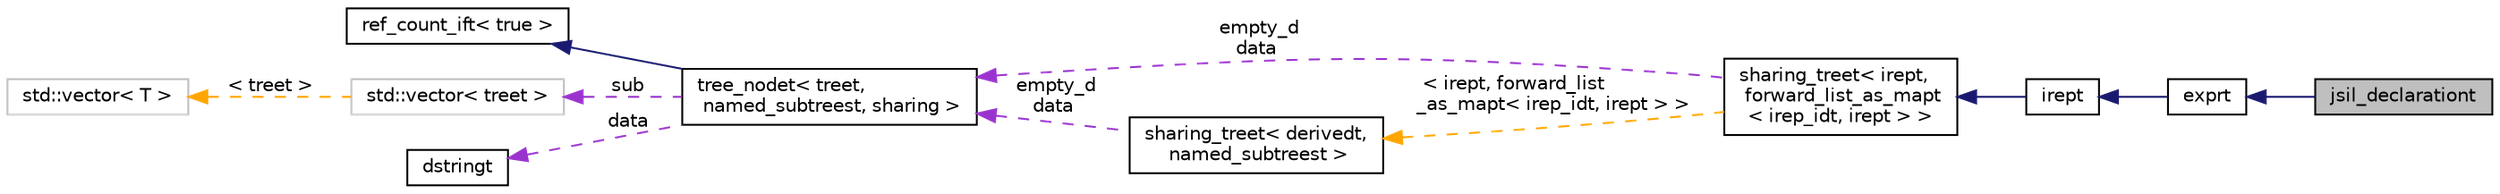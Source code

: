 digraph "jsil_declarationt"
{
 // LATEX_PDF_SIZE
  bgcolor="transparent";
  edge [fontname="Helvetica",fontsize="10",labelfontname="Helvetica",labelfontsize="10"];
  node [fontname="Helvetica",fontsize="10",shape=record];
  rankdir="LR";
  Node1 [label="jsil_declarationt",height=0.2,width=0.4,color="black", fillcolor="grey75", style="filled", fontcolor="black",tooltip=" "];
  Node2 -> Node1 [dir="back",color="midnightblue",fontsize="10",style="solid",fontname="Helvetica"];
  Node2 [label="exprt",height=0.2,width=0.4,color="black",URL="$classexprt.html",tooltip="Base class for all expressions."];
  Node3 -> Node2 [dir="back",color="midnightblue",fontsize="10",style="solid",fontname="Helvetica"];
  Node3 [label="irept",height=0.2,width=0.4,color="black",URL="$classirept.html",tooltip="There are a large number of kinds of tree structured or tree-like data in CPROVER."];
  Node4 -> Node3 [dir="back",color="midnightblue",fontsize="10",style="solid",fontname="Helvetica"];
  Node4 [label="sharing_treet\< irept,\l forward_list_as_mapt\l\< irep_idt, irept \> \>",height=0.2,width=0.4,color="black",URL="$classsharing__treet.html",tooltip=" "];
  Node5 -> Node4 [dir="back",color="darkorchid3",fontsize="10",style="dashed",label=" empty_d\ndata" ,fontname="Helvetica"];
  Node5 [label="tree_nodet\< treet,\l named_subtreest, sharing \>",height=0.2,width=0.4,color="black",URL="$classtree__nodet.html",tooltip="A node with data in a tree, it contains:"];
  Node6 -> Node5 [dir="back",color="midnightblue",fontsize="10",style="solid",fontname="Helvetica"];
  Node6 [label="ref_count_ift\< true \>",height=0.2,width=0.4,color="black",URL="$structref__count__ift_3_01true_01_4.html",tooltip=" "];
  Node7 -> Node5 [dir="back",color="darkorchid3",fontsize="10",style="dashed",label=" sub" ,fontname="Helvetica"];
  Node7 [label="std::vector\< treet \>",height=0.2,width=0.4,color="grey75",tooltip=" "];
  Node8 -> Node7 [dir="back",color="orange",fontsize="10",style="dashed",label=" \< treet \>" ,fontname="Helvetica"];
  Node8 [label="std::vector\< T \>",height=0.2,width=0.4,color="grey75",tooltip="STL class."];
  Node10 -> Node5 [dir="back",color="darkorchid3",fontsize="10",style="dashed",label=" data" ,fontname="Helvetica"];
  Node10 [label="dstringt",height=0.2,width=0.4,color="black",URL="$classdstringt.html",tooltip="dstringt has one field, an unsigned integer no which is an index into a static table of strings."];
  Node11 -> Node4 [dir="back",color="orange",fontsize="10",style="dashed",label=" \< irept, forward_list\l_as_mapt\< irep_idt, irept \> \>" ,fontname="Helvetica"];
  Node11 [label="sharing_treet\< derivedt,\l named_subtreest \>",height=0.2,width=0.4,color="black",URL="$classsharing__treet.html",tooltip="Base class for tree-like data structures with sharing."];
  Node5 -> Node11 [dir="back",color="darkorchid3",fontsize="10",style="dashed",label=" empty_d\ndata" ,fontname="Helvetica"];
}
